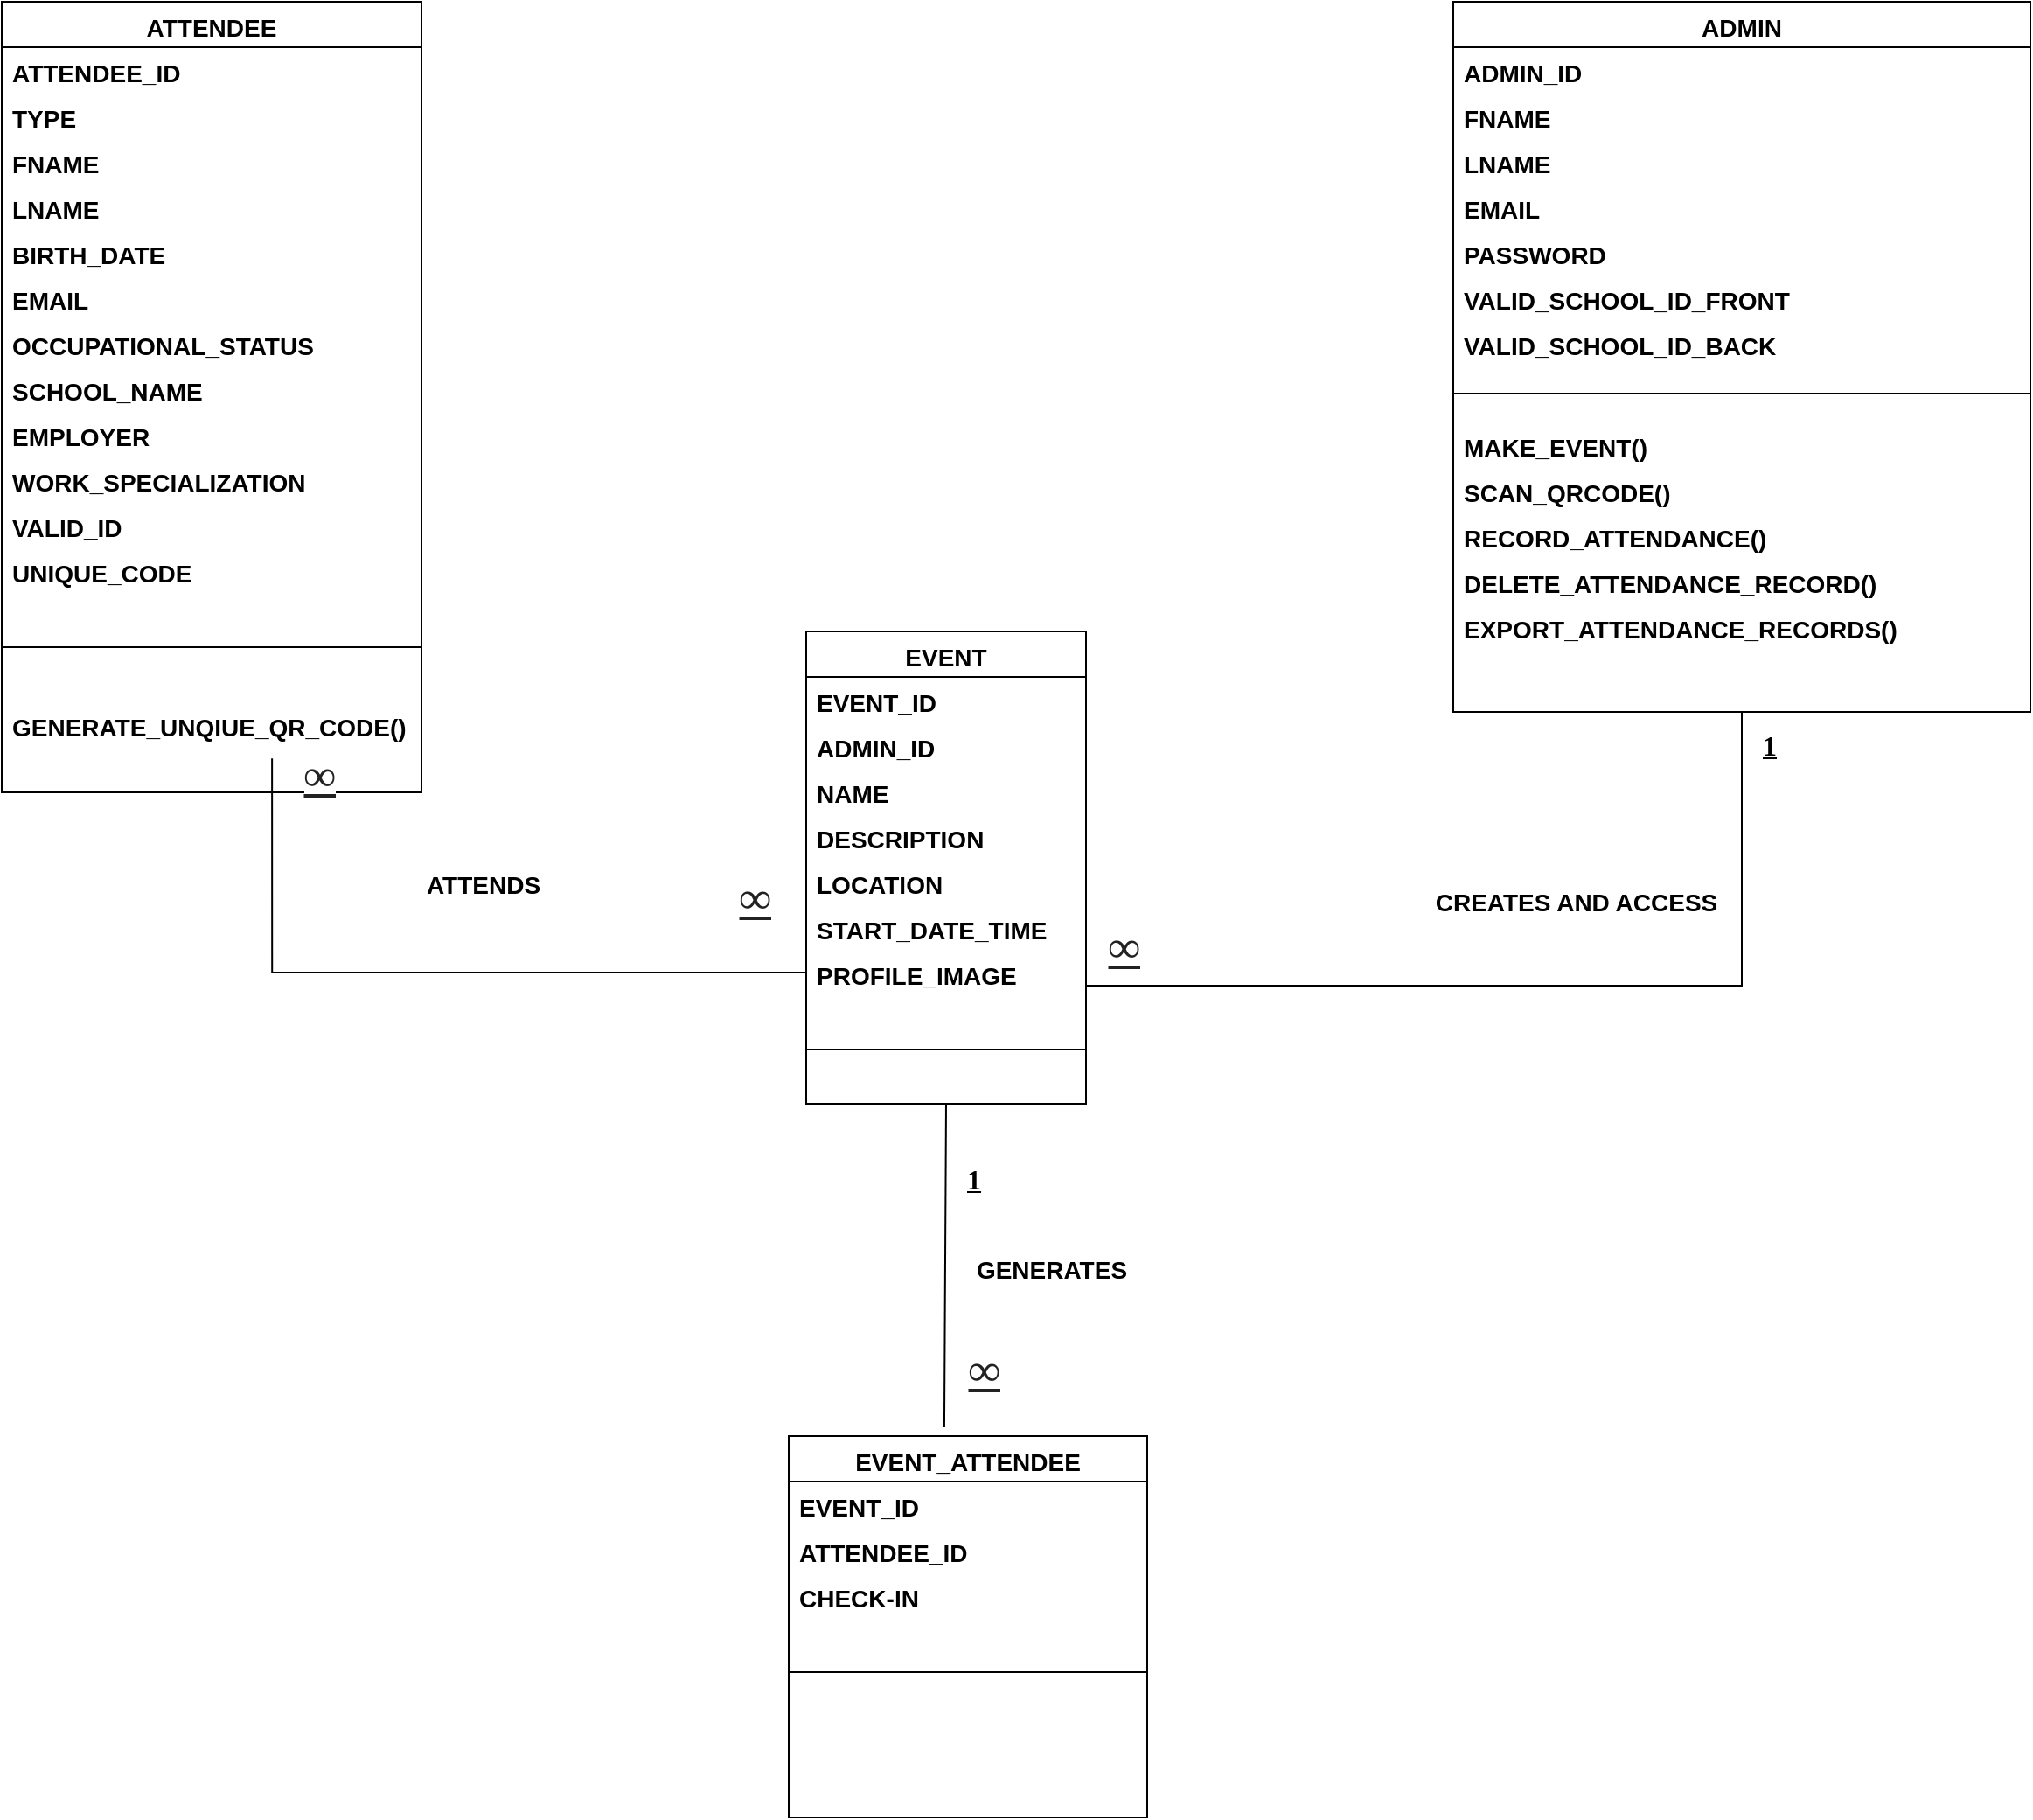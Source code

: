 <mxfile version="24.2.5" type="device">
  <diagram name="Page-1" id="1V9v-ihTE4OdS7-O7ssR">
    <mxGraphModel dx="878" dy="532" grid="1" gridSize="10" guides="1" tooltips="1" connect="1" arrows="1" fold="1" page="1" pageScale="1" pageWidth="850" pageHeight="1100" math="0" shadow="0">
      <root>
        <mxCell id="0" />
        <mxCell id="1" parent="0" />
        <mxCell id="C-_YA7ob9BhJ3NEAPIPZ-8" value="ADMIN" style="swimlane;fontStyle=1;align=center;verticalAlign=top;childLayout=stackLayout;horizontal=1;startSize=26;horizontalStack=0;resizeParent=1;resizeLast=0;collapsible=1;marginBottom=0;rounded=0;shadow=0;strokeWidth=1;fontSize=14;" parent="1" vertex="1">
          <mxGeometry x="960" y="810" width="330" height="406" as="geometry">
            <mxRectangle x="550" y="140" width="160" height="26" as="alternateBounds" />
          </mxGeometry>
        </mxCell>
        <mxCell id="PILxaBpNoNDFwZcB2TvU-3" value="ADMIN_ID" style="text;align=left;verticalAlign=top;spacingLeft=4;spacingRight=4;overflow=hidden;rotatable=0;points=[[0,0.5],[1,0.5]];portConstraint=eastwest;fontStyle=1;fontSize=14;" parent="C-_YA7ob9BhJ3NEAPIPZ-8" vertex="1">
          <mxGeometry y="26" width="330" height="26" as="geometry" />
        </mxCell>
        <mxCell id="PILxaBpNoNDFwZcB2TvU-13" value="FNAME" style="text;align=left;verticalAlign=top;spacingLeft=4;spacingRight=4;overflow=hidden;rotatable=0;points=[[0,0.5],[1,0.5]];portConstraint=eastwest;fontStyle=1;fontSize=14;" parent="C-_YA7ob9BhJ3NEAPIPZ-8" vertex="1">
          <mxGeometry y="52" width="330" height="26" as="geometry" />
        </mxCell>
        <mxCell id="PILxaBpNoNDFwZcB2TvU-8" value="LNAME" style="text;align=left;verticalAlign=top;spacingLeft=4;spacingRight=4;overflow=hidden;rotatable=0;points=[[0,0.5],[1,0.5]];portConstraint=eastwest;rounded=0;shadow=0;html=0;fontStyle=1;fontSize=14;" parent="C-_YA7ob9BhJ3NEAPIPZ-8" vertex="1">
          <mxGeometry y="78" width="330" height="26" as="geometry" />
        </mxCell>
        <mxCell id="PILxaBpNoNDFwZcB2TvU-10" value="EMAIL" style="text;align=left;verticalAlign=top;spacingLeft=4;spacingRight=4;overflow=hidden;rotatable=0;points=[[0,0.5],[1,0.5]];portConstraint=eastwest;rounded=0;shadow=0;html=0;fontStyle=1;fontSize=14;" parent="C-_YA7ob9BhJ3NEAPIPZ-8" vertex="1">
          <mxGeometry y="104" width="330" height="26" as="geometry" />
        </mxCell>
        <mxCell id="PILxaBpNoNDFwZcB2TvU-11" value="PASSWORD" style="text;align=left;verticalAlign=top;spacingLeft=4;spacingRight=4;overflow=hidden;rotatable=0;points=[[0,0.5],[1,0.5]];portConstraint=eastwest;rounded=0;shadow=0;html=0;fontStyle=1;fontSize=14;" parent="C-_YA7ob9BhJ3NEAPIPZ-8" vertex="1">
          <mxGeometry y="130" width="330" height="26" as="geometry" />
        </mxCell>
        <mxCell id="C-_YA7ob9BhJ3NEAPIPZ-9" value="VALID_SCHOOL_ID_FRONT" style="text;align=left;verticalAlign=top;spacingLeft=4;spacingRight=4;overflow=hidden;rotatable=0;points=[[0,0.5],[1,0.5]];portConstraint=eastwest;rounded=0;shadow=0;html=0;fontStyle=1;fontSize=14;" parent="C-_YA7ob9BhJ3NEAPIPZ-8" vertex="1">
          <mxGeometry y="156" width="330" height="26" as="geometry" />
        </mxCell>
        <mxCell id="3" value="VALID_SCHOOL_ID_BACK" style="text;align=left;verticalAlign=top;spacingLeft=4;spacingRight=4;overflow=hidden;rotatable=0;points=[[0,0.5],[1,0.5]];portConstraint=eastwest;rounded=0;shadow=0;html=0;fontStyle=1;fontSize=14;" parent="C-_YA7ob9BhJ3NEAPIPZ-8" vertex="1">
          <mxGeometry y="182" width="330" height="26" as="geometry" />
        </mxCell>
        <mxCell id="C-_YA7ob9BhJ3NEAPIPZ-10" value="" style="line;html=1;strokeWidth=1;align=left;verticalAlign=middle;spacingTop=-1;spacingLeft=3;spacingRight=3;rotatable=0;labelPosition=right;points=[];portConstraint=eastwest;fontStyle=1;fontSize=14;" parent="C-_YA7ob9BhJ3NEAPIPZ-8" vertex="1">
          <mxGeometry y="208" width="330" height="32" as="geometry" />
        </mxCell>
        <mxCell id="C-_YA7ob9BhJ3NEAPIPZ-25" value="MAKE_EVENT()" style="text;align=left;verticalAlign=top;spacingLeft=4;spacingRight=4;overflow=hidden;rotatable=0;points=[[0,0.5],[1,0.5]];portConstraint=eastwest;rounded=0;shadow=0;html=0;fontStyle=1;fontSize=14;" parent="C-_YA7ob9BhJ3NEAPIPZ-8" vertex="1">
          <mxGeometry y="240" width="330" height="26" as="geometry" />
        </mxCell>
        <mxCell id="C-_YA7ob9BhJ3NEAPIPZ-27" value="SCAN_QRCODE()" style="text;align=left;verticalAlign=top;spacingLeft=4;spacingRight=4;overflow=hidden;rotatable=0;points=[[0,0.5],[1,0.5]];portConstraint=eastwest;rounded=0;shadow=0;html=0;fontStyle=1;fontSize=14;" parent="C-_YA7ob9BhJ3NEAPIPZ-8" vertex="1">
          <mxGeometry y="266" width="330" height="26" as="geometry" />
        </mxCell>
        <mxCell id="C-_YA7ob9BhJ3NEAPIPZ-28" value="RECORD_ATTENDANCE()" style="text;align=left;verticalAlign=top;spacingLeft=4;spacingRight=4;overflow=hidden;rotatable=0;points=[[0,0.5],[1,0.5]];portConstraint=eastwest;rounded=0;shadow=0;html=0;fontStyle=1;fontSize=14;" parent="C-_YA7ob9BhJ3NEAPIPZ-8" vertex="1">
          <mxGeometry y="292" width="330" height="26" as="geometry" />
        </mxCell>
        <mxCell id="C-_YA7ob9BhJ3NEAPIPZ-32" value="DELETE_ATTENDANCE_RECORD()" style="text;align=left;verticalAlign=top;spacingLeft=4;spacingRight=4;overflow=hidden;rotatable=0;points=[[0,0.5],[1,0.5]];portConstraint=eastwest;rounded=0;shadow=0;html=0;fontStyle=1;fontSize=14;" parent="C-_YA7ob9BhJ3NEAPIPZ-8" vertex="1">
          <mxGeometry y="318" width="330" height="26" as="geometry" />
        </mxCell>
        <mxCell id="jt9Rpqc0SSo82gG_l2bn-1" value="EXPORT_ATTENDANCE_RECORDS()" style="text;align=left;verticalAlign=top;spacingLeft=4;spacingRight=4;overflow=hidden;rotatable=0;points=[[0,0.5],[1,0.5]];portConstraint=eastwest;rounded=0;shadow=0;html=0;fontStyle=1;fontSize=14;" parent="C-_YA7ob9BhJ3NEAPIPZ-8" vertex="1">
          <mxGeometry y="344" width="330" height="26" as="geometry" />
        </mxCell>
        <mxCell id="C-_YA7ob9BhJ3NEAPIPZ-11" value="ATTENDEE" style="swimlane;fontStyle=1;align=center;verticalAlign=top;childLayout=stackLayout;horizontal=1;startSize=26;horizontalStack=0;resizeParent=1;resizeLast=0;collapsible=1;marginBottom=0;rounded=0;shadow=0;strokeWidth=1;fontSize=14;" parent="1" vertex="1">
          <mxGeometry x="130" y="810" width="240" height="452" as="geometry">
            <mxRectangle x="550" y="140" width="160" height="26" as="alternateBounds" />
          </mxGeometry>
        </mxCell>
        <mxCell id="PILxaBpNoNDFwZcB2TvU-1" value="ATTENDEE_ID" style="text;align=left;verticalAlign=top;spacingLeft=4;spacingRight=4;overflow=hidden;rotatable=0;points=[[0,0.5],[1,0.5]];portConstraint=eastwest;fontStyle=1;fontSize=14;" parent="C-_YA7ob9BhJ3NEAPIPZ-11" vertex="1">
          <mxGeometry y="26" width="240" height="26" as="geometry" />
        </mxCell>
        <mxCell id="5rycE57drXAxLoQRYDm0-1" value="TYPE" style="text;align=left;verticalAlign=top;spacingLeft=4;spacingRight=4;overflow=hidden;rotatable=0;points=[[0,0.5],[1,0.5]];portConstraint=eastwest;fontStyle=1;fontSize=14;" parent="C-_YA7ob9BhJ3NEAPIPZ-11" vertex="1">
          <mxGeometry y="52" width="240" height="26" as="geometry" />
        </mxCell>
        <mxCell id="PILxaBpNoNDFwZcB2TvU-14" value="FNAME" style="text;align=left;verticalAlign=top;spacingLeft=4;spacingRight=4;overflow=hidden;rotatable=0;points=[[0,0.5],[1,0.5]];portConstraint=eastwest;fontStyle=1;fontSize=14;" parent="C-_YA7ob9BhJ3NEAPIPZ-11" vertex="1">
          <mxGeometry y="78" width="240" height="26" as="geometry" />
        </mxCell>
        <mxCell id="PILxaBpNoNDFwZcB2TvU-15" value="LNAME" style="text;align=left;verticalAlign=top;spacingLeft=4;spacingRight=4;overflow=hidden;rotatable=0;points=[[0,0.5],[1,0.5]];portConstraint=eastwest;rounded=0;shadow=0;html=0;fontStyle=1;fontSize=14;" parent="C-_YA7ob9BhJ3NEAPIPZ-11" vertex="1">
          <mxGeometry y="104" width="240" height="26" as="geometry" />
        </mxCell>
        <mxCell id="oYo7KDjqIsXuLMj4vYDj-1" value="BIRTH_DATE" style="text;align=left;verticalAlign=top;spacingLeft=4;spacingRight=4;overflow=hidden;rotatable=0;points=[[0,0.5],[1,0.5]];portConstraint=eastwest;rounded=0;shadow=0;html=0;fontStyle=1;fontSize=14;" parent="C-_YA7ob9BhJ3NEAPIPZ-11" vertex="1">
          <mxGeometry y="130" width="240" height="26" as="geometry" />
        </mxCell>
        <mxCell id="C-_YA7ob9BhJ3NEAPIPZ-6" value="EMAIL" style="text;align=left;verticalAlign=top;spacingLeft=4;spacingRight=4;overflow=hidden;rotatable=0;points=[[0,0.5],[1,0.5]];portConstraint=eastwest;rounded=0;shadow=0;html=0;fontStyle=1;fontSize=14;" parent="C-_YA7ob9BhJ3NEAPIPZ-11" vertex="1">
          <mxGeometry y="156" width="240" height="26" as="geometry" />
        </mxCell>
        <mxCell id="C-_YA7ob9BhJ3NEAPIPZ-13" value="OCCUPATIONAL_STATUS" style="text;align=left;verticalAlign=top;spacingLeft=4;spacingRight=4;overflow=hidden;rotatable=0;points=[[0,0.5],[1,0.5]];portConstraint=eastwest;rounded=0;shadow=0;html=0;fontStyle=1;fontSize=14;" parent="C-_YA7ob9BhJ3NEAPIPZ-11" vertex="1">
          <mxGeometry y="182" width="240" height="26" as="geometry" />
        </mxCell>
        <mxCell id="PILxaBpNoNDFwZcB2TvU-12" value="SCHOOL_NAME" style="text;align=left;verticalAlign=top;spacingLeft=4;spacingRight=4;overflow=hidden;rotatable=0;points=[[0,0.5],[1,0.5]];portConstraint=eastwest;rounded=0;shadow=0;html=0;fontStyle=1;fontSize=14;" parent="C-_YA7ob9BhJ3NEAPIPZ-11" vertex="1">
          <mxGeometry y="208" width="240" height="26" as="geometry" />
        </mxCell>
        <mxCell id="C-_YA7ob9BhJ3NEAPIPZ-14" value="EMPLOYER" style="text;align=left;verticalAlign=top;spacingLeft=4;spacingRight=4;overflow=hidden;rotatable=0;points=[[0,0.5],[1,0.5]];portConstraint=eastwest;rounded=0;shadow=0;html=0;fontStyle=1;fontSize=14;" parent="C-_YA7ob9BhJ3NEAPIPZ-11" vertex="1">
          <mxGeometry y="234" width="240" height="26" as="geometry" />
        </mxCell>
        <mxCell id="5rycE57drXAxLoQRYDm0-2" value="WORK_SPECIALIZATION&#xa;" style="text;align=left;verticalAlign=top;spacingLeft=4;spacingRight=4;overflow=hidden;rotatable=0;points=[[0,0.5],[1,0.5]];portConstraint=eastwest;rounded=0;shadow=0;html=0;fontStyle=1;fontSize=14;" parent="C-_YA7ob9BhJ3NEAPIPZ-11" vertex="1">
          <mxGeometry y="260" width="240" height="26" as="geometry" />
        </mxCell>
        <mxCell id="C-_YA7ob9BhJ3NEAPIPZ-16" value="VALID_ID" style="text;align=left;verticalAlign=top;spacingLeft=4;spacingRight=4;overflow=hidden;rotatable=0;points=[[0,0.5],[1,0.5]];portConstraint=eastwest;rounded=0;shadow=0;html=0;fontStyle=1;fontSize=14;" parent="C-_YA7ob9BhJ3NEAPIPZ-11" vertex="1">
          <mxGeometry y="286" width="240" height="26" as="geometry" />
        </mxCell>
        <mxCell id="Tb6iNUMqegQ_d8c3sUtk-1" value="UNIQUE_CODE" style="text;align=left;verticalAlign=top;spacingLeft=4;spacingRight=4;overflow=hidden;rotatable=0;points=[[0,0.5],[1,0.5]];portConstraint=eastwest;rounded=0;shadow=0;html=0;fontStyle=1;fontSize=14;" parent="C-_YA7ob9BhJ3NEAPIPZ-11" vertex="1">
          <mxGeometry y="312" width="240" height="26" as="geometry" />
        </mxCell>
        <mxCell id="C-_YA7ob9BhJ3NEAPIPZ-17" value="" style="line;html=1;strokeWidth=1;align=left;verticalAlign=middle;spacingTop=-1;spacingLeft=3;spacingRight=3;rotatable=0;labelPosition=right;points=[];portConstraint=eastwest;fontStyle=1;fontSize=14;" parent="C-_YA7ob9BhJ3NEAPIPZ-11" vertex="1">
          <mxGeometry y="338" width="240" height="62" as="geometry" />
        </mxCell>
        <mxCell id="C-_YA7ob9BhJ3NEAPIPZ-35" value="GENERATE_UNQIUE_QR_CODE()" style="text;align=left;verticalAlign=top;spacingLeft=4;spacingRight=4;overflow=hidden;rotatable=0;points=[[0,0.5],[1,0.5]];portConstraint=eastwest;rounded=0;shadow=0;html=0;fontStyle=1;fontSize=14;" parent="C-_YA7ob9BhJ3NEAPIPZ-11" vertex="1">
          <mxGeometry y="400" width="240" height="26" as="geometry" />
        </mxCell>
        <mxCell id="C-_YA7ob9BhJ3NEAPIPZ-18" value="EVENT" style="swimlane;fontStyle=1;align=center;verticalAlign=top;childLayout=stackLayout;horizontal=1;startSize=26;horizontalStack=0;resizeParent=1;resizeLast=0;collapsible=1;marginBottom=0;rounded=0;shadow=0;strokeWidth=1;fontSize=14;" parent="1" vertex="1">
          <mxGeometry x="590" y="1170" width="160" height="270" as="geometry">
            <mxRectangle x="550" y="140" width="160" height="26" as="alternateBounds" />
          </mxGeometry>
        </mxCell>
        <mxCell id="0w4Q-ztAK2Uj9Jr4XVgA-25" value="EVENT_ID" style="text;align=left;verticalAlign=top;spacingLeft=4;spacingRight=4;overflow=hidden;rotatable=0;points=[[0,0.5],[1,0.5]];portConstraint=eastwest;rounded=0;shadow=0;html=0;fontStyle=1;fontSize=14;" parent="C-_YA7ob9BhJ3NEAPIPZ-18" vertex="1">
          <mxGeometry y="26" width="160" height="26" as="geometry" />
        </mxCell>
        <mxCell id="0w4Q-ztAK2Uj9Jr4XVgA-57" value="ADMIN_ID" style="text;align=left;verticalAlign=top;spacingLeft=4;spacingRight=4;overflow=hidden;rotatable=0;points=[[0,0.5],[1,0.5]];portConstraint=eastwest;rounded=0;shadow=0;html=0;fontStyle=1;fontSize=14;" parent="C-_YA7ob9BhJ3NEAPIPZ-18" vertex="1">
          <mxGeometry y="52" width="160" height="26" as="geometry" />
        </mxCell>
        <mxCell id="C-_YA7ob9BhJ3NEAPIPZ-19" value="NAME" style="text;align=left;verticalAlign=top;spacingLeft=4;spacingRight=4;overflow=hidden;rotatable=0;points=[[0,0.5],[1,0.5]];portConstraint=eastwest;fontStyle=1;fontSize=14;" parent="C-_YA7ob9BhJ3NEAPIPZ-18" vertex="1">
          <mxGeometry y="78" width="160" height="26" as="geometry" />
        </mxCell>
        <mxCell id="0w4Q-ztAK2Uj9Jr4XVgA-1" value="DESCRIPTION" style="text;align=left;verticalAlign=top;spacingLeft=4;spacingRight=4;overflow=hidden;rotatable=0;points=[[0,0.5],[1,0.5]];portConstraint=eastwest;rounded=0;shadow=0;html=0;fontStyle=1;fontSize=14;" parent="C-_YA7ob9BhJ3NEAPIPZ-18" vertex="1">
          <mxGeometry y="104" width="160" height="26" as="geometry" />
        </mxCell>
        <mxCell id="C-_YA7ob9BhJ3NEAPIPZ-21" value="LOCATION" style="text;align=left;verticalAlign=top;spacingLeft=4;spacingRight=4;overflow=hidden;rotatable=0;points=[[0,0.5],[1,0.5]];portConstraint=eastwest;rounded=0;shadow=0;html=0;fontStyle=1;fontSize=14;" parent="C-_YA7ob9BhJ3NEAPIPZ-18" vertex="1">
          <mxGeometry y="130" width="160" height="26" as="geometry" />
        </mxCell>
        <mxCell id="C-_YA7ob9BhJ3NEAPIPZ-20" value="START_DATE_TIME" style="text;align=left;verticalAlign=top;spacingLeft=4;spacingRight=4;overflow=hidden;rotatable=0;points=[[0,0.5],[1,0.5]];portConstraint=eastwest;rounded=0;shadow=0;html=0;fontStyle=1;fontSize=14;" parent="C-_YA7ob9BhJ3NEAPIPZ-18" vertex="1">
          <mxGeometry y="156" width="160" height="26" as="geometry" />
        </mxCell>
        <mxCell id="sWRfYNfRhY8hW44-vaSO-1" value="PROFILE_IMAGE" style="text;align=left;verticalAlign=top;spacingLeft=4;spacingRight=4;overflow=hidden;rotatable=0;points=[[0,0.5],[1,0.5]];portConstraint=eastwest;rounded=0;shadow=0;html=0;fontStyle=1;fontSize=14;" parent="C-_YA7ob9BhJ3NEAPIPZ-18" vertex="1">
          <mxGeometry y="182" width="160" height="26" as="geometry" />
        </mxCell>
        <mxCell id="C-_YA7ob9BhJ3NEAPIPZ-24" value="" style="line;html=1;strokeWidth=1;align=left;verticalAlign=middle;spacingTop=-1;spacingLeft=3;spacingRight=3;rotatable=0;labelPosition=right;points=[];portConstraint=eastwest;fontStyle=1;fontSize=14;" parent="C-_YA7ob9BhJ3NEAPIPZ-18" vertex="1">
          <mxGeometry y="208" width="160" height="62" as="geometry" />
        </mxCell>
        <mxCell id="C-_YA7ob9BhJ3NEAPIPZ-52" value="" style="endArrow=none;html=1;edgeStyle=orthogonalEdgeStyle;rounded=0;entryX=0;entryY=0.5;entryDx=0;entryDy=0;fontStyle=1;fontSize=14;exitX=0.644;exitY=1.254;exitDx=0;exitDy=0;exitPerimeter=0;" parent="1" source="C-_YA7ob9BhJ3NEAPIPZ-35" edge="1">
          <mxGeometry relative="1" as="geometry">
            <mxPoint x="281" y="1080" as="sourcePoint" />
            <mxPoint x="590" y="1365" as="targetPoint" />
            <Array as="points">
              <mxPoint x="285" y="1365" />
            </Array>
          </mxGeometry>
        </mxCell>
        <mxCell id="C-_YA7ob9BhJ3NEAPIPZ-59" value="" style="endArrow=none;html=1;edgeStyle=orthogonalEdgeStyle;rounded=0;entryX=1;entryY=0.75;entryDx=0;entryDy=0;exitX=0.5;exitY=1;exitDx=0;exitDy=0;fontStyle=1;fontSize=14;" parent="1" source="C-_YA7ob9BhJ3NEAPIPZ-8" target="C-_YA7ob9BhJ3NEAPIPZ-18" edge="1">
          <mxGeometry relative="1" as="geometry">
            <mxPoint x="980" y="1080" as="sourcePoint" />
            <mxPoint x="1289" y="1287" as="targetPoint" />
          </mxGeometry>
        </mxCell>
        <mxCell id="C-_YA7ob9BhJ3NEAPIPZ-60" value="&lt;font size=&quot;1&quot; face=&quot;Lucida Console&quot; style=&quot;&quot;&gt;&lt;u style=&quot;font-size: 16px;&quot;&gt;1&lt;/u&gt;&lt;/font&gt;" style="edgeLabel;resizable=0;html=1;align=left;verticalAlign=bottom;fontStyle=1;fontSize=15;" parent="C-_YA7ob9BhJ3NEAPIPZ-59" connectable="0" vertex="1">
          <mxGeometry x="-1" relative="1" as="geometry">
            <mxPoint x="10" y="30" as="offset" />
          </mxGeometry>
        </mxCell>
        <mxCell id="C-_YA7ob9BhJ3NEAPIPZ-61" value="&lt;span style=&quot;color: rgb(34, 34, 34); font-size: 25.6px; text-align: start; text-wrap: wrap;&quot;&gt;&lt;u style=&quot;&quot;&gt;&lt;font face=&quot;Lucida Console&quot;&gt;∞&lt;/font&gt;&lt;/u&gt;&lt;/span&gt;" style="edgeLabel;resizable=0;html=1;align=right;verticalAlign=bottom;fontStyle=1;fontSize=14;" parent="C-_YA7ob9BhJ3NEAPIPZ-59" connectable="0" vertex="1">
          <mxGeometry x="1" relative="1" as="geometry">
            <mxPoint x="31" y="-4" as="offset" />
          </mxGeometry>
        </mxCell>
        <mxCell id="0w4Q-ztAK2Uj9Jr4XVgA-26" value="&lt;span style=&quot;color: rgb(34, 34, 34); font-size: 25.6px; text-align: start; text-wrap: wrap;&quot;&gt;&lt;u style=&quot;&quot;&gt;&lt;font face=&quot;Lucida Console&quot;&gt;∞&lt;/font&gt;&lt;/u&gt;&lt;/span&gt;" style="edgeLabel;resizable=0;html=1;align=right;verticalAlign=bottom;fontStyle=1;fontSize=14;" parent="C-_YA7ob9BhJ3NEAPIPZ-59" connectable="0" vertex="1">
          <mxGeometry x="1" relative="1" as="geometry">
            <mxPoint x="-180" y="-32" as="offset" />
          </mxGeometry>
        </mxCell>
        <mxCell id="0w4Q-ztAK2Uj9Jr4XVgA-27" value="&lt;span style=&quot;color: rgb(34, 34, 34); font-size: 25.6px; text-align: start; text-wrap: wrap;&quot;&gt;&lt;u style=&quot;&quot;&gt;&lt;font face=&quot;Lucida Console&quot;&gt;∞&lt;/font&gt;&lt;/u&gt;&lt;/span&gt;" style="edgeLabel;resizable=0;html=1;align=right;verticalAlign=bottom;fontStyle=1;fontSize=14;" parent="C-_YA7ob9BhJ3NEAPIPZ-59" connectable="0" vertex="1">
          <mxGeometry x="1" relative="1" as="geometry">
            <mxPoint x="-429" y="-102" as="offset" />
          </mxGeometry>
        </mxCell>
        <mxCell id="0w4Q-ztAK2Uj9Jr4XVgA-44" value="&lt;font size=&quot;1&quot; face=&quot;Lucida Console&quot; style=&quot;&quot;&gt;&lt;u style=&quot;font-size: 16px;&quot;&gt;1&lt;/u&gt;&lt;/font&gt;" style="edgeLabel;resizable=0;html=1;align=left;verticalAlign=bottom;fontStyle=1;fontSize=15;" parent="C-_YA7ob9BhJ3NEAPIPZ-59" connectable="0" vertex="1">
          <mxGeometry x="-1" relative="1" as="geometry">
            <mxPoint x="-445" y="278" as="offset" />
          </mxGeometry>
        </mxCell>
        <mxCell id="0w4Q-ztAK2Uj9Jr4XVgA-52" value="&lt;span style=&quot;color: rgb(34, 34, 34); font-size: 25.6px; text-align: start; text-wrap: wrap;&quot;&gt;&lt;u style=&quot;&quot;&gt;&lt;font face=&quot;Lucida Console&quot;&gt;∞&lt;/font&gt;&lt;/u&gt;&lt;/span&gt;" style="edgeLabel;resizable=0;html=1;align=right;verticalAlign=bottom;fontStyle=1;fontSize=14;" parent="C-_YA7ob9BhJ3NEAPIPZ-59" connectable="0" vertex="1">
          <mxGeometry x="1" relative="1" as="geometry">
            <mxPoint x="-49" y="238" as="offset" />
          </mxGeometry>
        </mxCell>
        <mxCell id="0w4Q-ztAK2Uj9Jr4XVgA-15" value="EVENT_ATTENDEE" style="swimlane;fontStyle=1;align=center;verticalAlign=top;childLayout=stackLayout;horizontal=1;startSize=26;horizontalStack=0;resizeParent=1;resizeLast=0;collapsible=1;marginBottom=0;rounded=0;shadow=0;strokeWidth=1;fontSize=14;" parent="1" vertex="1">
          <mxGeometry x="580" y="1630" width="205" height="218" as="geometry">
            <mxRectangle x="865" y="1530" width="160" height="26" as="alternateBounds" />
          </mxGeometry>
        </mxCell>
        <mxCell id="0w4Q-ztAK2Uj9Jr4XVgA-17" value="EVENT_ID" style="text;align=left;verticalAlign=top;spacingLeft=4;spacingRight=4;overflow=hidden;rotatable=0;points=[[0,0.5],[1,0.5]];portConstraint=eastwest;rounded=0;shadow=0;html=0;fontStyle=1;fontSize=14;" parent="0w4Q-ztAK2Uj9Jr4XVgA-15" vertex="1">
          <mxGeometry y="26" width="205" height="26" as="geometry" />
        </mxCell>
        <mxCell id="0w4Q-ztAK2Uj9Jr4XVgA-18" value="ATTENDEE_ID" style="text;align=left;verticalAlign=top;spacingLeft=4;spacingRight=4;overflow=hidden;rotatable=0;points=[[0,0.5],[1,0.5]];portConstraint=eastwest;rounded=0;shadow=0;html=0;fontStyle=1;fontSize=14;" parent="0w4Q-ztAK2Uj9Jr4XVgA-15" vertex="1">
          <mxGeometry y="52" width="205" height="26" as="geometry" />
        </mxCell>
        <mxCell id="0w4Q-ztAK2Uj9Jr4XVgA-19" value="CHECK-IN" style="text;align=left;verticalAlign=top;spacingLeft=4;spacingRight=4;overflow=hidden;rotatable=0;points=[[0,0.5],[1,0.5]];portConstraint=eastwest;rounded=0;shadow=0;html=0;fontStyle=1;fontSize=14;" parent="0w4Q-ztAK2Uj9Jr4XVgA-15" vertex="1">
          <mxGeometry y="78" width="205" height="26" as="geometry" />
        </mxCell>
        <mxCell id="0w4Q-ztAK2Uj9Jr4XVgA-21" value="" style="line;html=1;strokeWidth=1;align=left;verticalAlign=middle;spacingTop=-1;spacingLeft=3;spacingRight=3;rotatable=0;labelPosition=right;points=[];portConstraint=eastwest;fontStyle=1;fontSize=14;" parent="0w4Q-ztAK2Uj9Jr4XVgA-15" vertex="1">
          <mxGeometry y="104" width="205" height="62" as="geometry" />
        </mxCell>
        <mxCell id="0w4Q-ztAK2Uj9Jr4XVgA-43" value="" style="endArrow=none;html=1;rounded=0;entryX=0.5;entryY=1;entryDx=0;entryDy=0;fontStyle=1;fontSize=14;exitX=0.434;exitY=-0.023;exitDx=0;exitDy=0;exitPerimeter=0;" parent="1" source="0w4Q-ztAK2Uj9Jr4XVgA-15" target="C-_YA7ob9BhJ3NEAPIPZ-18" edge="1">
          <mxGeometry width="50" height="50" relative="1" as="geometry">
            <mxPoint x="956" y="1564" as="sourcePoint" />
            <mxPoint x="710" y="1450" as="targetPoint" />
            <Array as="points" />
          </mxGeometry>
        </mxCell>
        <mxCell id="0w4Q-ztAK2Uj9Jr4XVgA-47" value="CREATES AND ACCESS" style="text;html=1;align=center;verticalAlign=middle;resizable=0;points=[];autosize=1;strokeColor=none;fillColor=none;fontStyle=1;fontSize=14;" parent="1" vertex="1">
          <mxGeometry x="940" y="1310" width="180" height="30" as="geometry" />
        </mxCell>
        <mxCell id="0w4Q-ztAK2Uj9Jr4XVgA-56" value="ATTENDS" style="text;html=1;align=center;verticalAlign=middle;resizable=0;points=[];autosize=1;strokeColor=none;fillColor=none;fontStyle=1;fontSize=14;" parent="1" vertex="1">
          <mxGeometry x="360" y="1300" width="90" height="30" as="geometry" />
        </mxCell>
        <mxCell id="0w4Q-ztAK2Uj9Jr4XVgA-58" value="GENERATES" style="text;html=1;align=center;verticalAlign=middle;resizable=0;points=[];autosize=1;strokeColor=none;fillColor=none;fontStyle=1;fontSize=14;" parent="1" vertex="1">
          <mxGeometry x="675" y="1520" width="110" height="30" as="geometry" />
        </mxCell>
      </root>
    </mxGraphModel>
  </diagram>
</mxfile>
